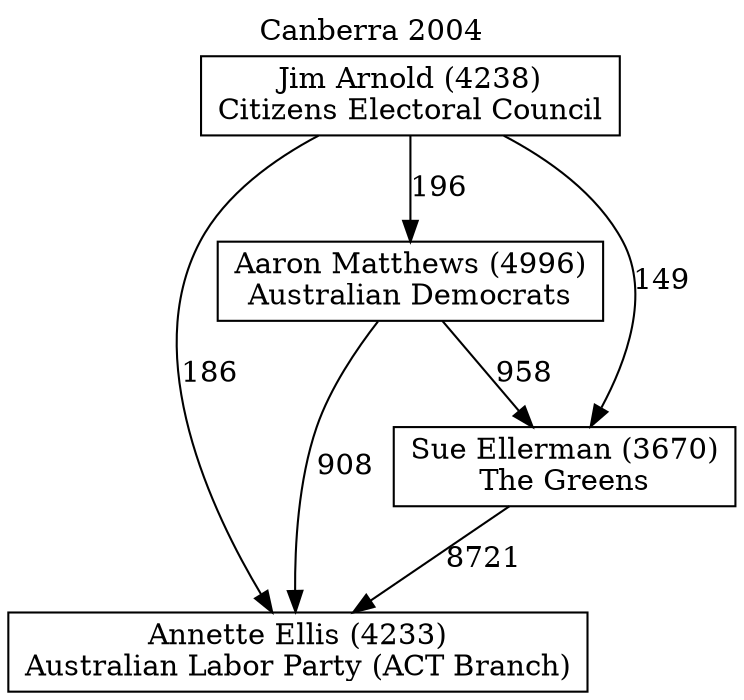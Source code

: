// House preference flow
digraph "Annette Ellis (4233)_Canberra_2004" {
	graph [label="Canberra 2004" labelloc=t mclimit=10]
	node [shape=box]
	"Aaron Matthews (4996)" [label="Aaron Matthews (4996)
Australian Democrats"]
	"Annette Ellis (4233)" [label="Annette Ellis (4233)
Australian Labor Party (ACT Branch)"]
	"Jim Arnold (4238)" [label="Jim Arnold (4238)
Citizens Electoral Council"]
	"Sue Ellerman (3670)" [label="Sue Ellerman (3670)
The Greens"]
	"Aaron Matthews (4996)" -> "Annette Ellis (4233)" [label=908]
	"Aaron Matthews (4996)" -> "Sue Ellerman (3670)" [label=958]
	"Jim Arnold (4238)" -> "Aaron Matthews (4996)" [label=196]
	"Jim Arnold (4238)" -> "Annette Ellis (4233)" [label=186]
	"Jim Arnold (4238)" -> "Sue Ellerman (3670)" [label=149]
	"Sue Ellerman (3670)" -> "Annette Ellis (4233)" [label=8721]
}
